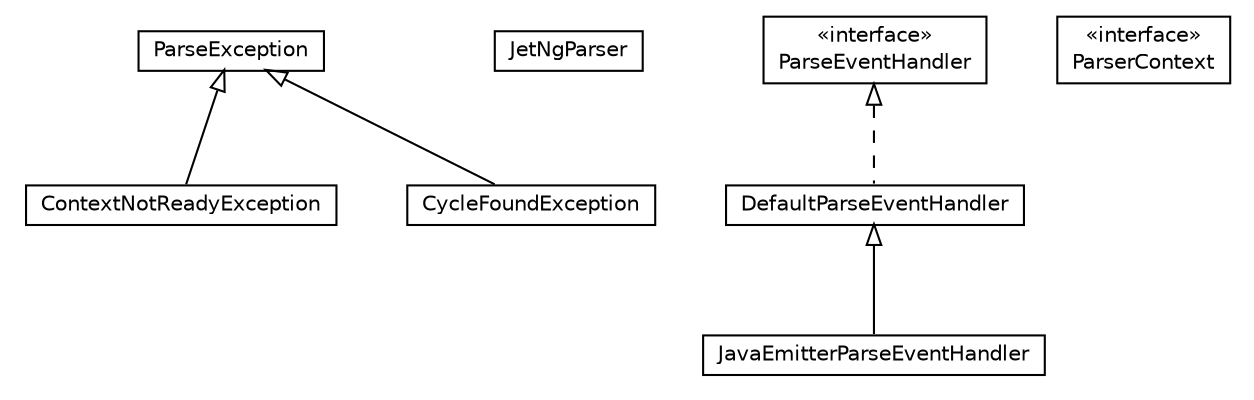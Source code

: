 #!/usr/local/bin/dot
#
# Class diagram 
# Generated by UMLGraph version R5_6-24-gf6e263 (http://www.umlgraph.org/)
#

digraph G {
	edge [fontname="Helvetica",fontsize=10,labelfontname="Helvetica",labelfontsize=10];
	node [fontname="Helvetica",fontsize=10,shape=plaintext];
	nodesep=0.25;
	ranksep=0.5;
	// net.trajano.jetng.ContextNotReadyException
	c0 [label=<<table title="net.trajano.jetng.ContextNotReadyException" border="0" cellborder="1" cellspacing="0" cellpadding="2" port="p" href="./ContextNotReadyException.html">
		<tr><td><table border="0" cellspacing="0" cellpadding="1">
<tr><td align="center" balign="center"> ContextNotReadyException </td></tr>
		</table></td></tr>
		</table>>, URL="./ContextNotReadyException.html", fontname="Helvetica", fontcolor="black", fontsize=10.0];
	// net.trajano.jetng.JetNgParser
	c1 [label=<<table title="net.trajano.jetng.JetNgParser" border="0" cellborder="1" cellspacing="0" cellpadding="2" port="p" href="./JetNgParser.html">
		<tr><td><table border="0" cellspacing="0" cellpadding="1">
<tr><td align="center" balign="center"> JetNgParser </td></tr>
		</table></td></tr>
		</table>>, URL="./JetNgParser.html", fontname="Helvetica", fontcolor="black", fontsize=10.0];
	// net.trajano.jetng.ParseEventHandler
	c2 [label=<<table title="net.trajano.jetng.ParseEventHandler" border="0" cellborder="1" cellspacing="0" cellpadding="2" port="p" href="./ParseEventHandler.html">
		<tr><td><table border="0" cellspacing="0" cellpadding="1">
<tr><td align="center" balign="center"> &#171;interface&#187; </td></tr>
<tr><td align="center" balign="center"> ParseEventHandler </td></tr>
		</table></td></tr>
		</table>>, URL="./ParseEventHandler.html", fontname="Helvetica", fontcolor="black", fontsize=10.0];
	// net.trajano.jetng.JavaEmitterParseEventHandler
	c3 [label=<<table title="net.trajano.jetng.JavaEmitterParseEventHandler" border="0" cellborder="1" cellspacing="0" cellpadding="2" port="p" href="./JavaEmitterParseEventHandler.html">
		<tr><td><table border="0" cellspacing="0" cellpadding="1">
<tr><td align="center" balign="center"> JavaEmitterParseEventHandler </td></tr>
		</table></td></tr>
		</table>>, URL="./JavaEmitterParseEventHandler.html", fontname="Helvetica", fontcolor="black", fontsize=10.0];
	// net.trajano.jetng.ParseException
	c4 [label=<<table title="net.trajano.jetng.ParseException" border="0" cellborder="1" cellspacing="0" cellpadding="2" port="p" href="./ParseException.html">
		<tr><td><table border="0" cellspacing="0" cellpadding="1">
<tr><td align="center" balign="center"> ParseException </td></tr>
		</table></td></tr>
		</table>>, URL="./ParseException.html", fontname="Helvetica", fontcolor="black", fontsize=10.0];
	// net.trajano.jetng.DefaultParseEventHandler
	c5 [label=<<table title="net.trajano.jetng.DefaultParseEventHandler" border="0" cellborder="1" cellspacing="0" cellpadding="2" port="p" href="./DefaultParseEventHandler.html">
		<tr><td><table border="0" cellspacing="0" cellpadding="1">
<tr><td align="center" balign="center"> DefaultParseEventHandler </td></tr>
		</table></td></tr>
		</table>>, URL="./DefaultParseEventHandler.html", fontname="Helvetica", fontcolor="black", fontsize=10.0];
	// net.trajano.jetng.CycleFoundException
	c6 [label=<<table title="net.trajano.jetng.CycleFoundException" border="0" cellborder="1" cellspacing="0" cellpadding="2" port="p" href="./CycleFoundException.html">
		<tr><td><table border="0" cellspacing="0" cellpadding="1">
<tr><td align="center" balign="center"> CycleFoundException </td></tr>
		</table></td></tr>
		</table>>, URL="./CycleFoundException.html", fontname="Helvetica", fontcolor="black", fontsize=10.0];
	// net.trajano.jetng.ParserContext
	c7 [label=<<table title="net.trajano.jetng.ParserContext" border="0" cellborder="1" cellspacing="0" cellpadding="2" port="p" href="./ParserContext.html">
		<tr><td><table border="0" cellspacing="0" cellpadding="1">
<tr><td align="center" balign="center"> &#171;interface&#187; </td></tr>
<tr><td align="center" balign="center"> ParserContext </td></tr>
		</table></td></tr>
		</table>>, URL="./ParserContext.html", fontname="Helvetica", fontcolor="black", fontsize=10.0];
	//net.trajano.jetng.ContextNotReadyException extends net.trajano.jetng.ParseException
	c4:p -> c0:p [dir=back,arrowtail=empty];
	//net.trajano.jetng.JavaEmitterParseEventHandler extends net.trajano.jetng.DefaultParseEventHandler
	c5:p -> c3:p [dir=back,arrowtail=empty];
	//net.trajano.jetng.DefaultParseEventHandler implements net.trajano.jetng.ParseEventHandler
	c2:p -> c5:p [dir=back,arrowtail=empty,style=dashed];
	//net.trajano.jetng.CycleFoundException extends net.trajano.jetng.ParseException
	c4:p -> c6:p [dir=back,arrowtail=empty];
}

